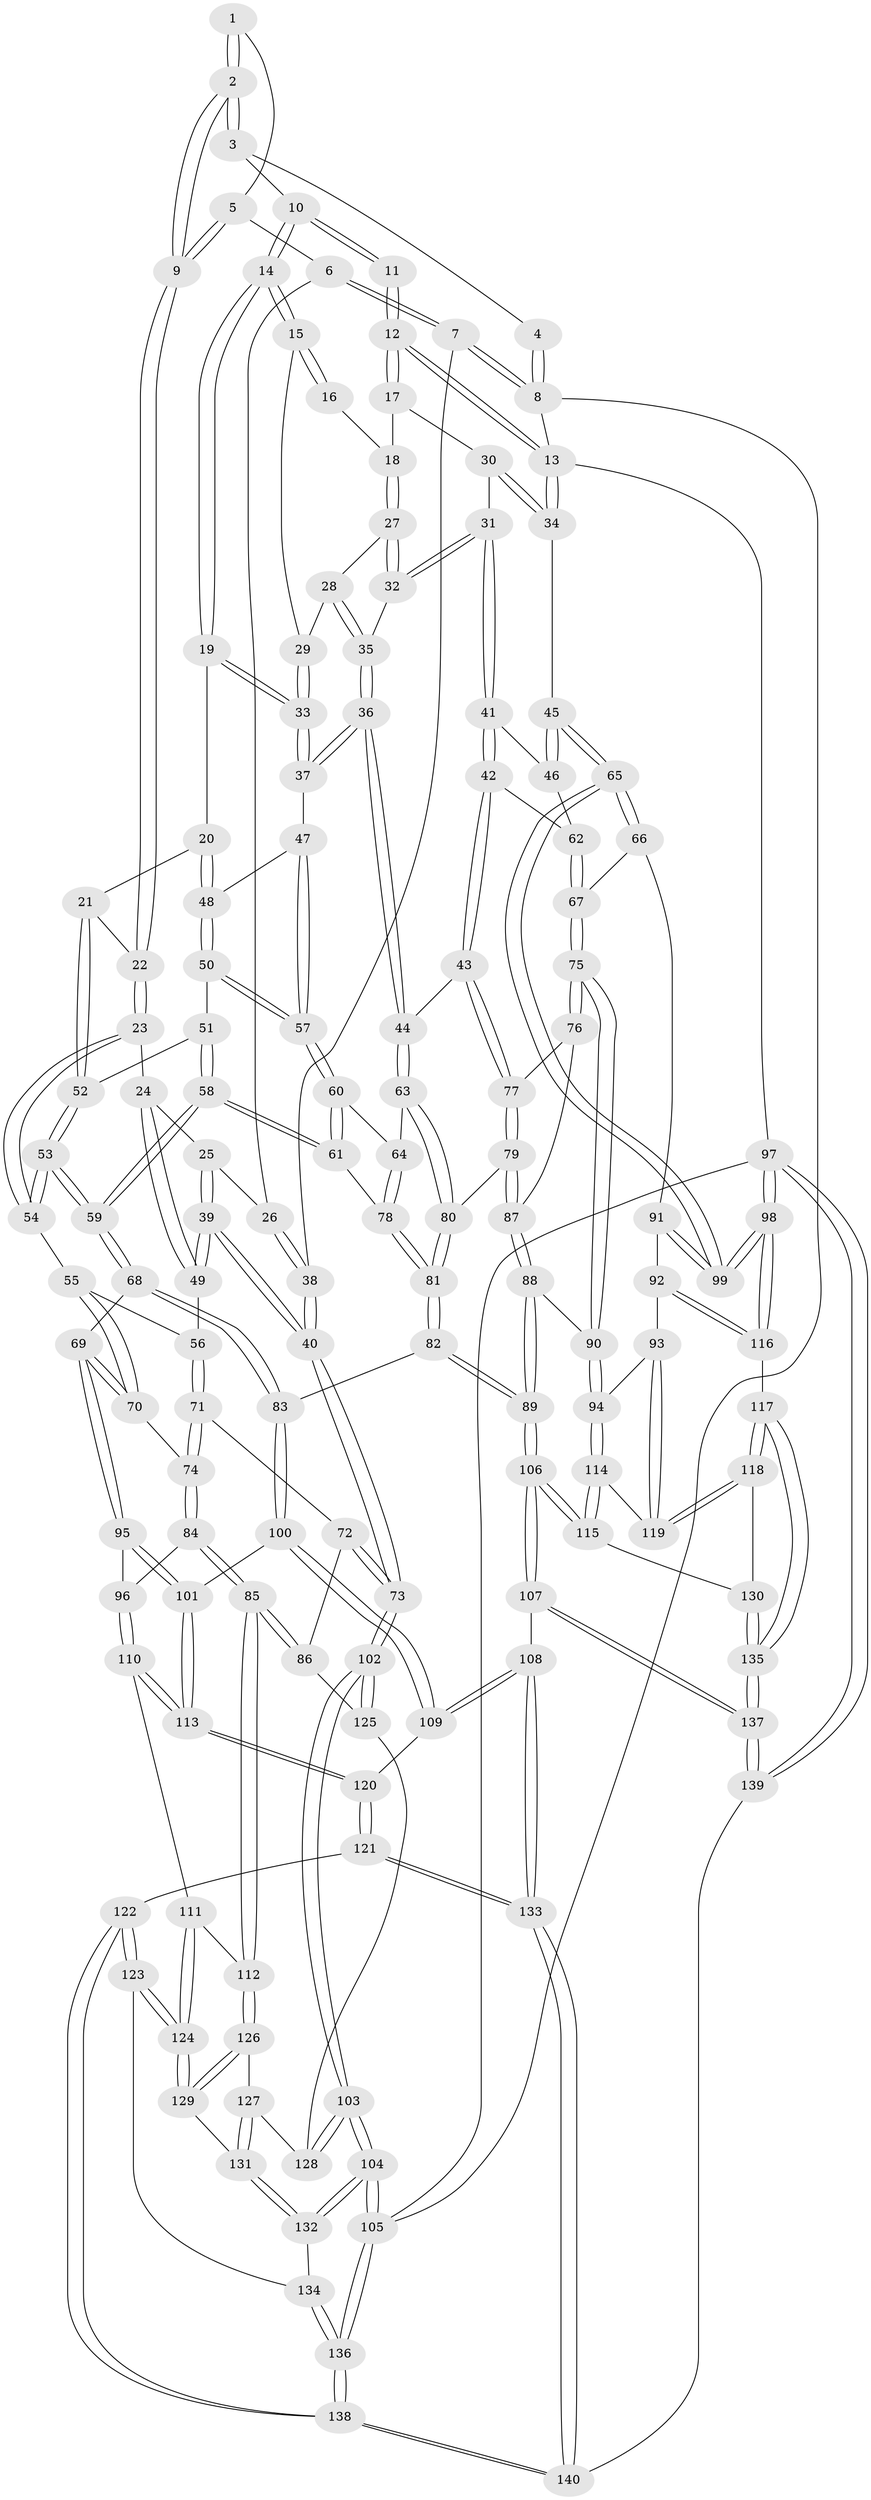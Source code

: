 // coarse degree distribution, {4: 0.3333333333333333, 3: 0.09523809523809523, 5: 0.38095238095238093, 6: 0.09523809523809523, 2: 0.023809523809523808, 1: 0.011904761904761904, 7: 0.05952380952380952}
// Generated by graph-tools (version 1.1) at 2025/05/03/04/25 22:05:42]
// undirected, 140 vertices, 347 edges
graph export_dot {
graph [start="1"]
  node [color=gray90,style=filled];
  1 [pos="+0.180087406426885+0"];
  2 [pos="+0.3327449700367941+0.11286202072101274"];
  3 [pos="+0.5374613047011034+0"];
  4 [pos="+0.17957643014634483+0"];
  5 [pos="+0.18275128883562677+0.01587193350445874"];
  6 [pos="+0.14375566605076753+0.077623887362548"];
  7 [pos="+0+0"];
  8 [pos="+0+0"];
  9 [pos="+0.3278222315739529+0.12048838408757107"];
  10 [pos="+0.5650076715848759+0"];
  11 [pos="+0.9098919252682778+0"];
  12 [pos="+1+0"];
  13 [pos="+1+0"];
  14 [pos="+0.5971772086275196+0.09319890764546084"];
  15 [pos="+0.7190224658176791+0.1489904520867425"];
  16 [pos="+0.8377468309690295+0.05888901859395266"];
  17 [pos="+0.9146053967655496+0.1443653745338101"];
  18 [pos="+0.8655917851083094+0.14474091621487928"];
  19 [pos="+0.54778732341964+0.19856121514916428"];
  20 [pos="+0.48578871163758874+0.23333023811795112"];
  21 [pos="+0.3558041454762927+0.2578015544402301"];
  22 [pos="+0.3296352934553131+0.25558660755833085"];
  23 [pos="+0.31915726104155356+0.2621452556973342"];
  24 [pos="+0.2812449932487945+0.2582642234316876"];
  25 [pos="+0.11823936801005161+0.18216537053938517"];
  26 [pos="+0.1058682325475828+0.15921470682696912"];
  27 [pos="+0.8416819896111583+0.183832077620891"];
  28 [pos="+0.7655768702820918+0.1835113767294998"];
  29 [pos="+0.7246831108741615+0.15564289450666324"];
  30 [pos="+0.9627719377255547+0.193335795927709"];
  31 [pos="+0.8854444498803347+0.26515501031294564"];
  32 [pos="+0.8761303102541562+0.2574155388950841"];
  33 [pos="+0.6846125257042733+0.3575519986947292"];
  34 [pos="+1+0.19292786533360148"];
  35 [pos="+0.7702349666242708+0.274485056180821"];
  36 [pos="+0.7014218664861905+0.37643656111334145"];
  37 [pos="+0.6906256969089969+0.36784536574955784"];
  38 [pos="+0+0"];
  39 [pos="+0+0.4064569333520063"];
  40 [pos="+0+0.45931780758721014"];
  41 [pos="+0.8933347707975119+0.2890519239577507"];
  42 [pos="+0.7558346116431827+0.4202482367600205"];
  43 [pos="+0.7378324102216327+0.4225729161925322"];
  44 [pos="+0.7247156580833947+0.41722765728597294"];
  45 [pos="+1+0.38672817152706224"];
  46 [pos="+1+0.36618949113346233"];
  47 [pos="+0.5894418168042405+0.38455931107876334"];
  48 [pos="+0.5274026714259447+0.3762933227322219"];
  49 [pos="+0.07027197225773509+0.4146981421425545"];
  50 [pos="+0.500014623247841+0.4107219820142547"];
  51 [pos="+0.45948655244115477+0.40945863039530517"];
  52 [pos="+0.45756415271773243+0.4083664461675543"];
  53 [pos="+0.3482134246314076+0.4756215480614077"];
  54 [pos="+0.2986071395284045+0.4199527589328491"];
  55 [pos="+0.22727349606807226+0.4621526205683085"];
  56 [pos="+0.16267295599689463+0.4667500520312022"];
  57 [pos="+0.533162815410775+0.4761039997895448"];
  58 [pos="+0.4437423233966233+0.5419863218475333"];
  59 [pos="+0.39790396645266934+0.5736648896551969"];
  60 [pos="+0.5339175832786114+0.4797033928612076"];
  61 [pos="+0.4645583923650887+0.5344199999107431"];
  62 [pos="+0.8650330747128189+0.4448746997675969"];
  63 [pos="+0.6636052347278549+0.47855343194091265"];
  64 [pos="+0.584564695304606+0.4954392497068084"];
  65 [pos="+1+0.5468964391622112"];
  66 [pos="+0.9395721182401094+0.577093397139149"];
  67 [pos="+0.9343949916950711+0.5762452023549323"];
  68 [pos="+0.3976278910347195+0.5748251817491402"];
  69 [pos="+0.3780800929155828+0.6048839879552818"];
  70 [pos="+0.2565075682236786+0.6021468125607427"];
  71 [pos="+0.15535405428041027+0.575992065302852"];
  72 [pos="+0.1551894337295913+0.5761051639517611"];
  73 [pos="+0+0.61187288612002"];
  74 [pos="+0.24735772405563924+0.6068849557116738"];
  75 [pos="+0.8481483449432958+0.6110438892082986"];
  76 [pos="+0.8117310782870804+0.5802904035134845"];
  77 [pos="+0.7656148457508617+0.5113198847320014"];
  78 [pos="+0.565690504791666+0.5760942822500538"];
  79 [pos="+0.7072219084966258+0.6097034603814684"];
  80 [pos="+0.653876745213595+0.5625237901179619"];
  81 [pos="+0.5882289495626056+0.6292609873968702"];
  82 [pos="+0.5861454722154873+0.6393437224045394"];
  83 [pos="+0.5678100541022267+0.6532253005451955"];
  84 [pos="+0.2148721497153928+0.6796042284334993"];
  85 [pos="+0.18441345425125266+0.7119837370699627"];
  86 [pos="+0.13725481152344707+0.7018939674048185"];
  87 [pos="+0.7116649075299893+0.623773185608253"];
  88 [pos="+0.7069066207301943+0.6831855169958471"];
  89 [pos="+0.7001360242746061+0.6892705351065134"];
  90 [pos="+0.825276413960175+0.6727404645808818"];
  91 [pos="+0.935010587882801+0.6924788559047289"];
  92 [pos="+0.9028878974140048+0.7217245594386779"];
  93 [pos="+0.9001833597212432+0.7218990171110262"];
  94 [pos="+0.8412898672148587+0.7115171652335331"];
  95 [pos="+0.38098289446435024+0.6507400485374747"];
  96 [pos="+0.2946740443509853+0.7043703840888"];
  97 [pos="+1+1"];
  98 [pos="+1+0.83239397032623"];
  99 [pos="+1+0.826078942837208"];
  100 [pos="+0.546419138460064+0.7109615148238134"];
  101 [pos="+0.40293747955323034+0.7073695400549009"];
  102 [pos="+0+0.6248051102508622"];
  103 [pos="+0+0.9092221002734702"];
  104 [pos="+0+1"];
  105 [pos="+0+1"];
  106 [pos="+0.6755911913224202+0.8681030536161801"];
  107 [pos="+0.6740081908875938+0.8693927287710848"];
  108 [pos="+0.6633869307156027+0.87762781123994"];
  109 [pos="+0.5677797088567613+0.7792166922156628"];
  110 [pos="+0.2818874035491611+0.7383197285309823"];
  111 [pos="+0.28084298169620436+0.7391558207718194"];
  112 [pos="+0.19162156515543452+0.7252811467000485"];
  113 [pos="+0.39395631260490305+0.7803788970499123"];
  114 [pos="+0.832720015722468+0.7429080552560956"];
  115 [pos="+0.7936590791743784+0.84328112463225"];
  116 [pos="+1+0.8399337289141097"];
  117 [pos="+1+0.8406484835293931"];
  118 [pos="+0.924740319438299+0.8286032891225148"];
  119 [pos="+0.9026604826744691+0.7799858257535143"];
  120 [pos="+0.39490295791710284+0.8101648032890856"];
  121 [pos="+0.37181389815182214+0.8767646042067742"];
  122 [pos="+0.28724139865575854+0.8728946189279141"];
  123 [pos="+0.28507209038442305+0.8716638151467602"];
  124 [pos="+0.26838610218737247+0.8553268146244415"];
  125 [pos="+0.12000792700547135+0.7046281885888244"];
  126 [pos="+0.20061449982931834+0.7672189023691215"];
  127 [pos="+0.1292466592835816+0.8165592830937533"];
  128 [pos="+0.10847767740745809+0.7981981182243014"];
  129 [pos="+0.25194512975948175+0.845040815002026"];
  130 [pos="+0.8011428753183754+0.846216514949652"];
  131 [pos="+0.1400516330494053+0.854817723968942"];
  132 [pos="+0.1140380149530674+0.893627530609665"];
  133 [pos="+0.5586592026348945+1"];
  134 [pos="+0.19366781199796698+0.9117717608959516"];
  135 [pos="+0.8862224236810974+0.9563890177917986"];
  136 [pos="+0+1"];
  137 [pos="+0.882773286819157+0.9991257786710281"];
  138 [pos="+0.02457660747950339+1"];
  139 [pos="+0.8722089729900632+1"];
  140 [pos="+0.5608460054956302+1"];
  1 -- 2;
  1 -- 2;
  1 -- 5;
  2 -- 3;
  2 -- 3;
  2 -- 9;
  2 -- 9;
  3 -- 4;
  3 -- 10;
  4 -- 8;
  4 -- 8;
  5 -- 6;
  5 -- 9;
  5 -- 9;
  6 -- 7;
  6 -- 7;
  6 -- 26;
  7 -- 8;
  7 -- 8;
  7 -- 38;
  8 -- 13;
  8 -- 105;
  9 -- 22;
  9 -- 22;
  10 -- 11;
  10 -- 11;
  10 -- 14;
  10 -- 14;
  11 -- 12;
  11 -- 12;
  12 -- 13;
  12 -- 13;
  12 -- 17;
  12 -- 17;
  13 -- 34;
  13 -- 34;
  13 -- 97;
  14 -- 15;
  14 -- 15;
  14 -- 19;
  14 -- 19;
  15 -- 16;
  15 -- 16;
  15 -- 29;
  16 -- 18;
  17 -- 18;
  17 -- 30;
  18 -- 27;
  18 -- 27;
  19 -- 20;
  19 -- 33;
  19 -- 33;
  20 -- 21;
  20 -- 48;
  20 -- 48;
  21 -- 22;
  21 -- 52;
  21 -- 52;
  22 -- 23;
  22 -- 23;
  23 -- 24;
  23 -- 54;
  23 -- 54;
  24 -- 25;
  24 -- 49;
  24 -- 49;
  25 -- 26;
  25 -- 39;
  25 -- 39;
  26 -- 38;
  26 -- 38;
  27 -- 28;
  27 -- 32;
  27 -- 32;
  28 -- 29;
  28 -- 35;
  28 -- 35;
  29 -- 33;
  29 -- 33;
  30 -- 31;
  30 -- 34;
  30 -- 34;
  31 -- 32;
  31 -- 32;
  31 -- 41;
  31 -- 41;
  32 -- 35;
  33 -- 37;
  33 -- 37;
  34 -- 45;
  35 -- 36;
  35 -- 36;
  36 -- 37;
  36 -- 37;
  36 -- 44;
  36 -- 44;
  37 -- 47;
  38 -- 40;
  38 -- 40;
  39 -- 40;
  39 -- 40;
  39 -- 49;
  39 -- 49;
  40 -- 73;
  40 -- 73;
  41 -- 42;
  41 -- 42;
  41 -- 46;
  42 -- 43;
  42 -- 43;
  42 -- 62;
  43 -- 44;
  43 -- 77;
  43 -- 77;
  44 -- 63;
  44 -- 63;
  45 -- 46;
  45 -- 46;
  45 -- 65;
  45 -- 65;
  46 -- 62;
  47 -- 48;
  47 -- 57;
  47 -- 57;
  48 -- 50;
  48 -- 50;
  49 -- 56;
  50 -- 51;
  50 -- 57;
  50 -- 57;
  51 -- 52;
  51 -- 58;
  51 -- 58;
  52 -- 53;
  52 -- 53;
  53 -- 54;
  53 -- 54;
  53 -- 59;
  53 -- 59;
  54 -- 55;
  55 -- 56;
  55 -- 70;
  55 -- 70;
  56 -- 71;
  56 -- 71;
  57 -- 60;
  57 -- 60;
  58 -- 59;
  58 -- 59;
  58 -- 61;
  58 -- 61;
  59 -- 68;
  59 -- 68;
  60 -- 61;
  60 -- 61;
  60 -- 64;
  61 -- 78;
  62 -- 67;
  62 -- 67;
  63 -- 64;
  63 -- 80;
  63 -- 80;
  64 -- 78;
  64 -- 78;
  65 -- 66;
  65 -- 66;
  65 -- 99;
  65 -- 99;
  66 -- 67;
  66 -- 91;
  67 -- 75;
  67 -- 75;
  68 -- 69;
  68 -- 83;
  68 -- 83;
  69 -- 70;
  69 -- 70;
  69 -- 95;
  69 -- 95;
  70 -- 74;
  71 -- 72;
  71 -- 74;
  71 -- 74;
  72 -- 73;
  72 -- 73;
  72 -- 86;
  73 -- 102;
  73 -- 102;
  74 -- 84;
  74 -- 84;
  75 -- 76;
  75 -- 76;
  75 -- 90;
  75 -- 90;
  76 -- 77;
  76 -- 87;
  77 -- 79;
  77 -- 79;
  78 -- 81;
  78 -- 81;
  79 -- 80;
  79 -- 87;
  79 -- 87;
  80 -- 81;
  80 -- 81;
  81 -- 82;
  81 -- 82;
  82 -- 83;
  82 -- 89;
  82 -- 89;
  83 -- 100;
  83 -- 100;
  84 -- 85;
  84 -- 85;
  84 -- 96;
  85 -- 86;
  85 -- 86;
  85 -- 112;
  85 -- 112;
  86 -- 125;
  87 -- 88;
  87 -- 88;
  88 -- 89;
  88 -- 89;
  88 -- 90;
  89 -- 106;
  89 -- 106;
  90 -- 94;
  90 -- 94;
  91 -- 92;
  91 -- 99;
  91 -- 99;
  92 -- 93;
  92 -- 116;
  92 -- 116;
  93 -- 94;
  93 -- 119;
  93 -- 119;
  94 -- 114;
  94 -- 114;
  95 -- 96;
  95 -- 101;
  95 -- 101;
  96 -- 110;
  96 -- 110;
  97 -- 98;
  97 -- 98;
  97 -- 139;
  97 -- 139;
  97 -- 105;
  98 -- 99;
  98 -- 99;
  98 -- 116;
  98 -- 116;
  100 -- 101;
  100 -- 109;
  100 -- 109;
  101 -- 113;
  101 -- 113;
  102 -- 103;
  102 -- 103;
  102 -- 125;
  102 -- 125;
  103 -- 104;
  103 -- 104;
  103 -- 128;
  103 -- 128;
  104 -- 105;
  104 -- 105;
  104 -- 132;
  104 -- 132;
  105 -- 136;
  105 -- 136;
  106 -- 107;
  106 -- 107;
  106 -- 115;
  106 -- 115;
  107 -- 108;
  107 -- 137;
  107 -- 137;
  108 -- 109;
  108 -- 109;
  108 -- 133;
  108 -- 133;
  109 -- 120;
  110 -- 111;
  110 -- 113;
  110 -- 113;
  111 -- 112;
  111 -- 124;
  111 -- 124;
  112 -- 126;
  112 -- 126;
  113 -- 120;
  113 -- 120;
  114 -- 115;
  114 -- 115;
  114 -- 119;
  115 -- 130;
  116 -- 117;
  117 -- 118;
  117 -- 118;
  117 -- 135;
  117 -- 135;
  118 -- 119;
  118 -- 119;
  118 -- 130;
  120 -- 121;
  120 -- 121;
  121 -- 122;
  121 -- 133;
  121 -- 133;
  122 -- 123;
  122 -- 123;
  122 -- 138;
  122 -- 138;
  123 -- 124;
  123 -- 124;
  123 -- 134;
  124 -- 129;
  124 -- 129;
  125 -- 128;
  126 -- 127;
  126 -- 129;
  126 -- 129;
  127 -- 128;
  127 -- 131;
  127 -- 131;
  129 -- 131;
  130 -- 135;
  130 -- 135;
  131 -- 132;
  131 -- 132;
  132 -- 134;
  133 -- 140;
  133 -- 140;
  134 -- 136;
  134 -- 136;
  135 -- 137;
  135 -- 137;
  136 -- 138;
  136 -- 138;
  137 -- 139;
  137 -- 139;
  138 -- 140;
  138 -- 140;
  139 -- 140;
}
